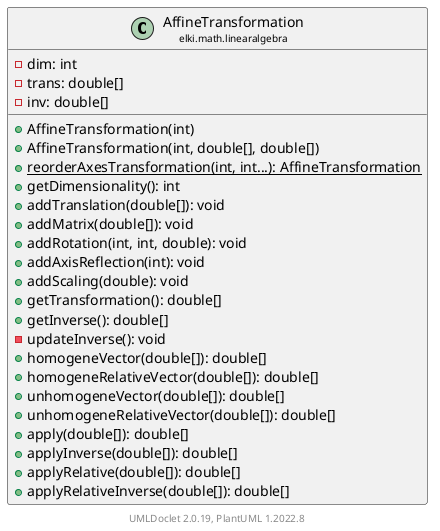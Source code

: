 @startuml
    remove .*\.(Instance|Par|Parameterizer|Factory)$
    set namespaceSeparator none
    hide empty fields
    hide empty methods

    class "<size:14>AffineTransformation\n<size:10>elki.math.linearalgebra" as elki.math.linearalgebra.AffineTransformation [[AffineTransformation.html]] {
        -dim: int
        -trans: double[]
        -inv: double[]
        +AffineTransformation(int)
        +AffineTransformation(int, double[], double[])
        {static} +reorderAxesTransformation(int, int...): AffineTransformation
        +getDimensionality(): int
        +addTranslation(double[]): void
        +addMatrix(double[]): void
        +addRotation(int, int, double): void
        +addAxisReflection(int): void
        +addScaling(double): void
        +getTransformation(): double[]
        +getInverse(): double[]
        -updateInverse(): void
        +homogeneVector(double[]): double[]
        +homogeneRelativeVector(double[]): double[]
        +unhomogeneVector(double[]): double[]
        +unhomogeneRelativeVector(double[]): double[]
        +apply(double[]): double[]
        +applyInverse(double[]): double[]
        +applyRelative(double[]): double[]
        +applyRelativeInverse(double[]): double[]
    }

    center footer UMLDoclet 2.0.19, PlantUML 1.2022.8
@enduml
